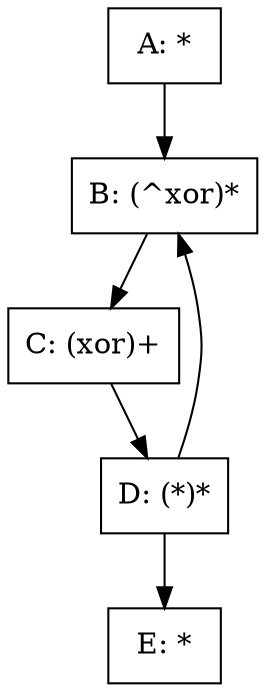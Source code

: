 digraph G{
A [label="A: *", shape="box", cond=true, getid="A"]
B [label="B: (^xor)*", shape="box", cond=true, repeat="*", lazyrepeat=true, maxchildren=1, getid="B"]
C [label="C: (xor)+", shape="box", cond="opcode is xor", repeat="+", maxchildren=1, getid="C"]
D [label="D: (*)*", shape="box", cond="true", repeat="*", getid="D"]
E [label="E: *", shape="box", cond=true, getid="E"]

A -> B
B -> C
C -> D
D -> E
D -> B
}
